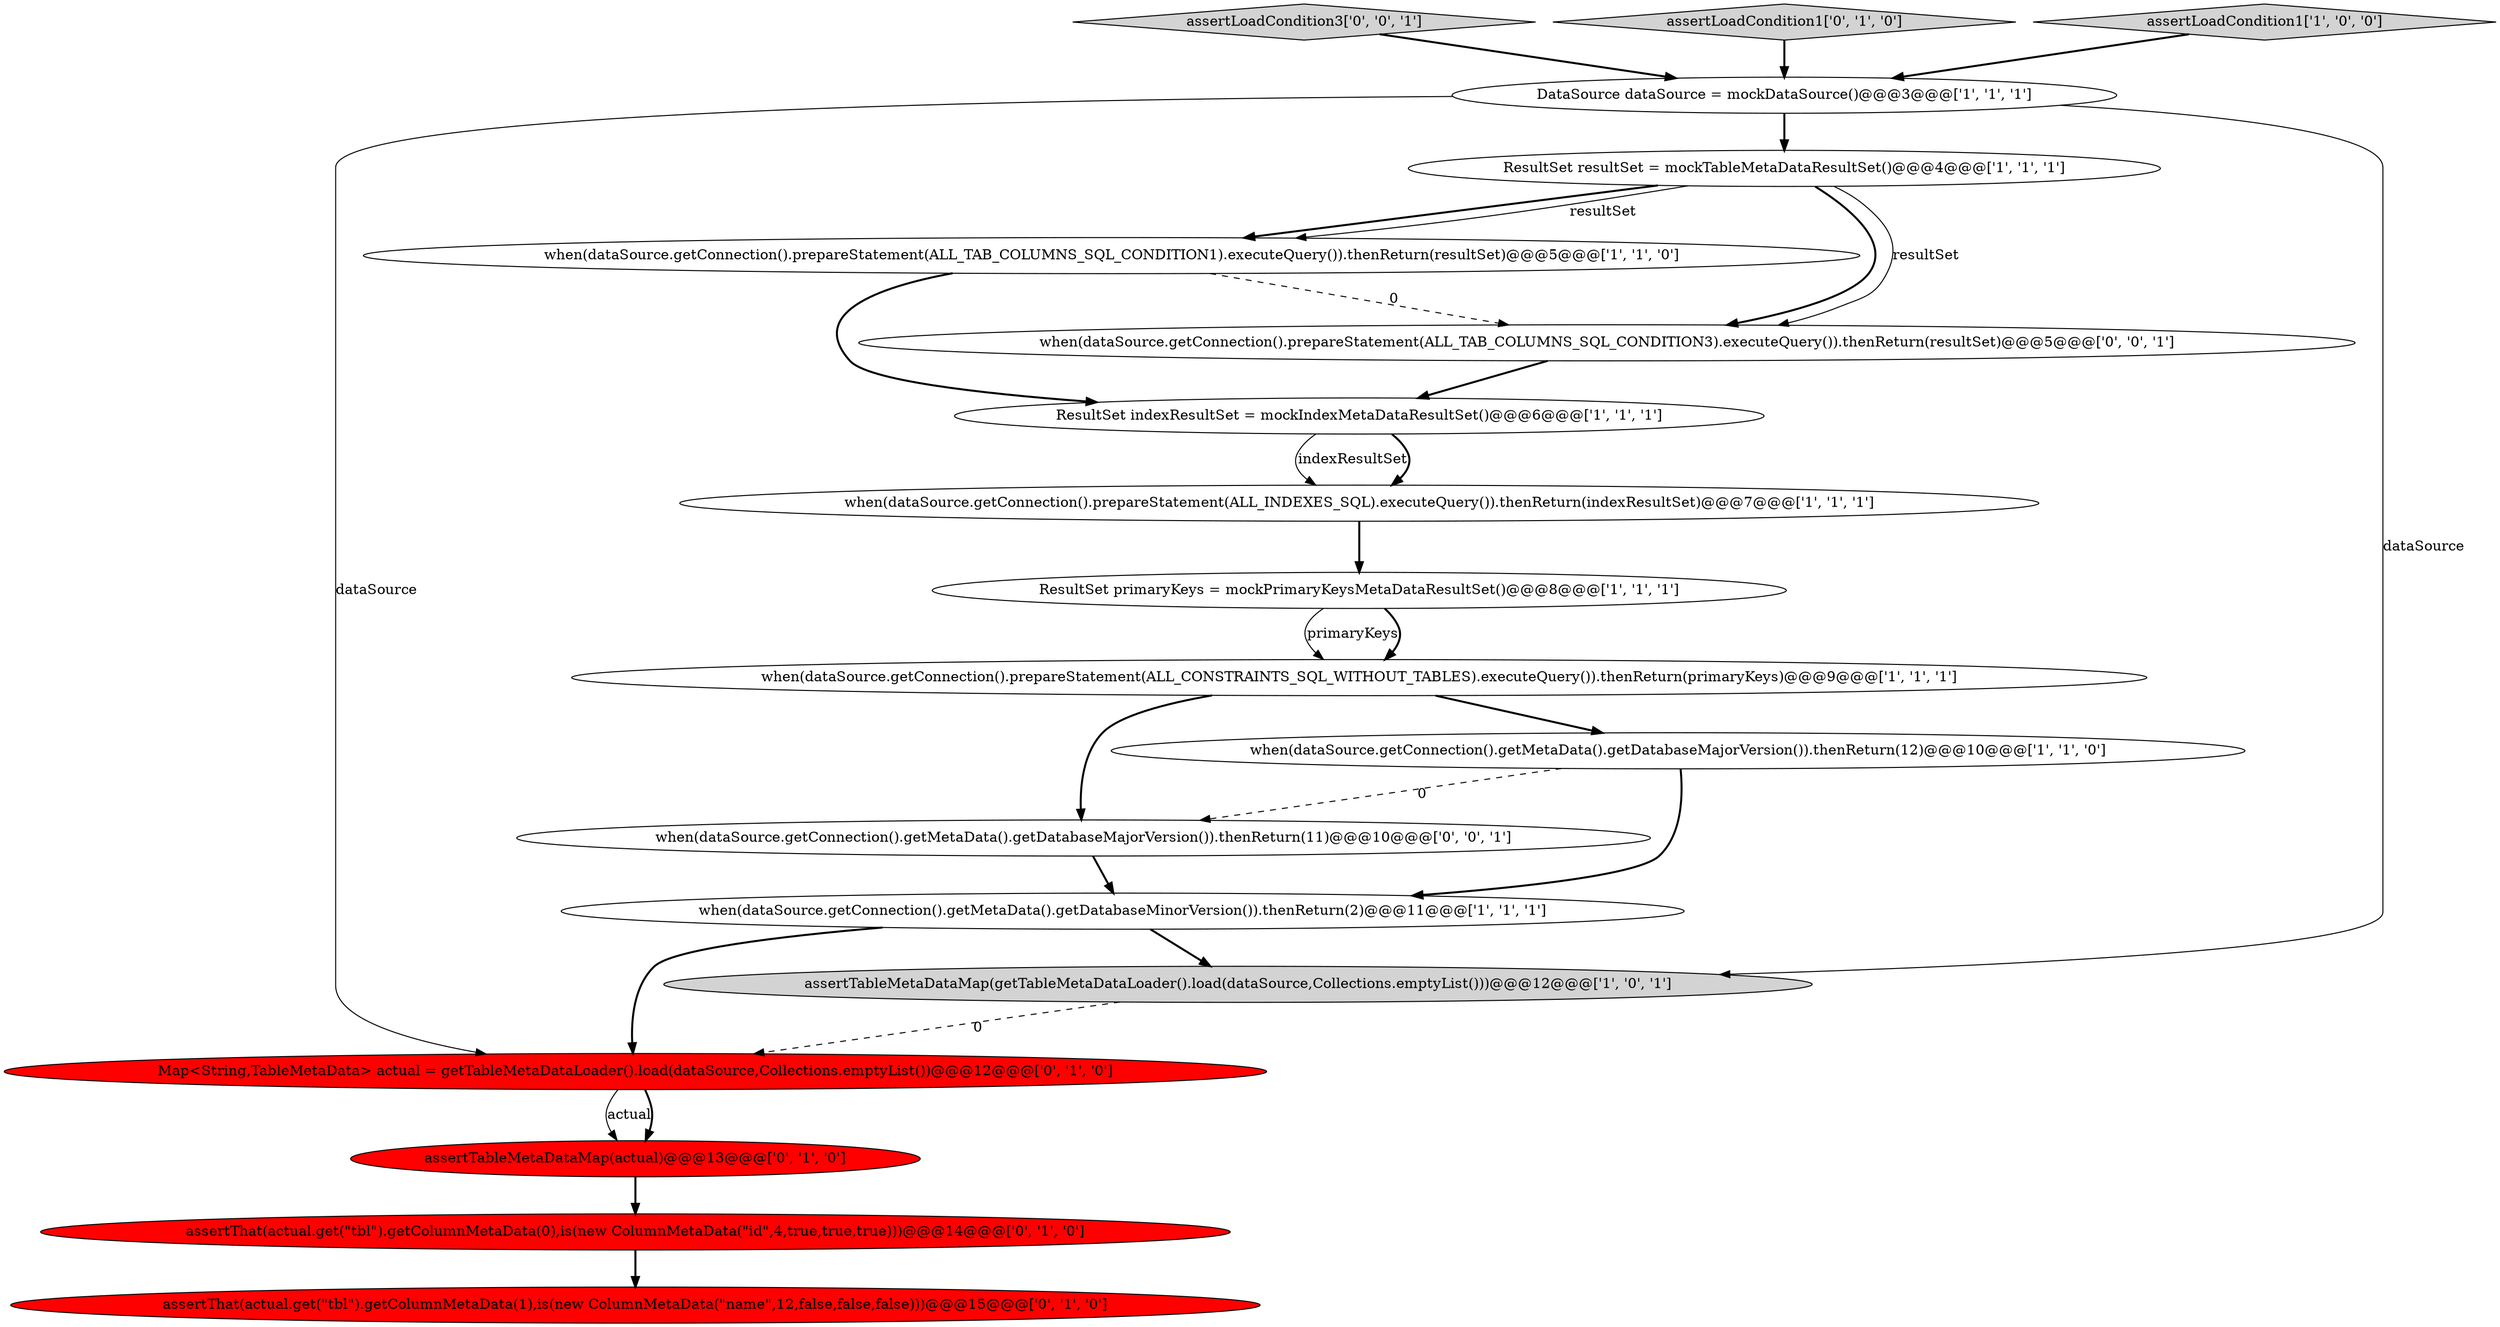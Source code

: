 digraph {
7 [style = filled, label = "ResultSet resultSet = mockTableMetaDataResultSet()@@@4@@@['1', '1', '1']", fillcolor = white, shape = ellipse image = "AAA0AAABBB1BBB"];
9 [style = filled, label = "DataSource dataSource = mockDataSource()@@@3@@@['1', '1', '1']", fillcolor = white, shape = ellipse image = "AAA0AAABBB1BBB"];
13 [style = filled, label = "assertThat(actual.get(\"tbl\").getColumnMetaData(1),is(new ColumnMetaData(\"name\",12,false,false,false)))@@@15@@@['0', '1', '0']", fillcolor = red, shape = ellipse image = "AAA1AAABBB2BBB"];
17 [style = filled, label = "assertLoadCondition3['0', '0', '1']", fillcolor = lightgray, shape = diamond image = "AAA0AAABBB3BBB"];
12 [style = filled, label = "assertTableMetaDataMap(actual)@@@13@@@['0', '1', '0']", fillcolor = red, shape = ellipse image = "AAA1AAABBB2BBB"];
14 [style = filled, label = "Map<String,TableMetaData> actual = getTableMetaDataLoader().load(dataSource,Collections.emptyList())@@@12@@@['0', '1', '0']", fillcolor = red, shape = ellipse image = "AAA1AAABBB2BBB"];
18 [style = filled, label = "when(dataSource.getConnection().getMetaData().getDatabaseMajorVersion()).thenReturn(11)@@@10@@@['0', '0', '1']", fillcolor = white, shape = ellipse image = "AAA0AAABBB3BBB"];
5 [style = filled, label = "assertTableMetaDataMap(getTableMetaDataLoader().load(dataSource,Collections.emptyList()))@@@12@@@['1', '0', '1']", fillcolor = lightgray, shape = ellipse image = "AAA0AAABBB1BBB"];
6 [style = filled, label = "when(dataSource.getConnection().getMetaData().getDatabaseMinorVersion()).thenReturn(2)@@@11@@@['1', '1', '1']", fillcolor = white, shape = ellipse image = "AAA0AAABBB1BBB"];
15 [style = filled, label = "assertThat(actual.get(\"tbl\").getColumnMetaData(0),is(new ColumnMetaData(\"id\",4,true,true,true)))@@@14@@@['0', '1', '0']", fillcolor = red, shape = ellipse image = "AAA1AAABBB2BBB"];
2 [style = filled, label = "when(dataSource.getConnection().prepareStatement(ALL_INDEXES_SQL).executeQuery()).thenReturn(indexResultSet)@@@7@@@['1', '1', '1']", fillcolor = white, shape = ellipse image = "AAA0AAABBB1BBB"];
16 [style = filled, label = "when(dataSource.getConnection().prepareStatement(ALL_TAB_COLUMNS_SQL_CONDITION3).executeQuery()).thenReturn(resultSet)@@@5@@@['0', '0', '1']", fillcolor = white, shape = ellipse image = "AAA0AAABBB3BBB"];
10 [style = filled, label = "when(dataSource.getConnection().prepareStatement(ALL_TAB_COLUMNS_SQL_CONDITION1).executeQuery()).thenReturn(resultSet)@@@5@@@['1', '1', '0']", fillcolor = white, shape = ellipse image = "AAA0AAABBB1BBB"];
11 [style = filled, label = "assertLoadCondition1['0', '1', '0']", fillcolor = lightgray, shape = diamond image = "AAA0AAABBB2BBB"];
0 [style = filled, label = "when(dataSource.getConnection().prepareStatement(ALL_CONSTRAINTS_SQL_WITHOUT_TABLES).executeQuery()).thenReturn(primaryKeys)@@@9@@@['1', '1', '1']", fillcolor = white, shape = ellipse image = "AAA0AAABBB1BBB"];
8 [style = filled, label = "ResultSet indexResultSet = mockIndexMetaDataResultSet()@@@6@@@['1', '1', '1']", fillcolor = white, shape = ellipse image = "AAA0AAABBB1BBB"];
1 [style = filled, label = "assertLoadCondition1['1', '0', '0']", fillcolor = lightgray, shape = diamond image = "AAA0AAABBB1BBB"];
3 [style = filled, label = "ResultSet primaryKeys = mockPrimaryKeysMetaDataResultSet()@@@8@@@['1', '1', '1']", fillcolor = white, shape = ellipse image = "AAA0AAABBB1BBB"];
4 [style = filled, label = "when(dataSource.getConnection().getMetaData().getDatabaseMajorVersion()).thenReturn(12)@@@10@@@['1', '1', '0']", fillcolor = white, shape = ellipse image = "AAA0AAABBB1BBB"];
4->18 [style = dashed, label="0"];
15->13 [style = bold, label=""];
5->14 [style = dashed, label="0"];
16->8 [style = bold, label=""];
7->10 [style = bold, label=""];
4->6 [style = bold, label=""];
17->9 [style = bold, label=""];
2->3 [style = bold, label=""];
12->15 [style = bold, label=""];
8->2 [style = solid, label="indexResultSet"];
3->0 [style = solid, label="primaryKeys"];
9->7 [style = bold, label=""];
11->9 [style = bold, label=""];
14->12 [style = solid, label="actual"];
1->9 [style = bold, label=""];
9->5 [style = solid, label="dataSource"];
3->0 [style = bold, label=""];
6->14 [style = bold, label=""];
6->5 [style = bold, label=""];
10->8 [style = bold, label=""];
8->2 [style = bold, label=""];
18->6 [style = bold, label=""];
0->4 [style = bold, label=""];
14->12 [style = bold, label=""];
7->16 [style = bold, label=""];
0->18 [style = bold, label=""];
10->16 [style = dashed, label="0"];
7->16 [style = solid, label="resultSet"];
9->14 [style = solid, label="dataSource"];
7->10 [style = solid, label="resultSet"];
}
